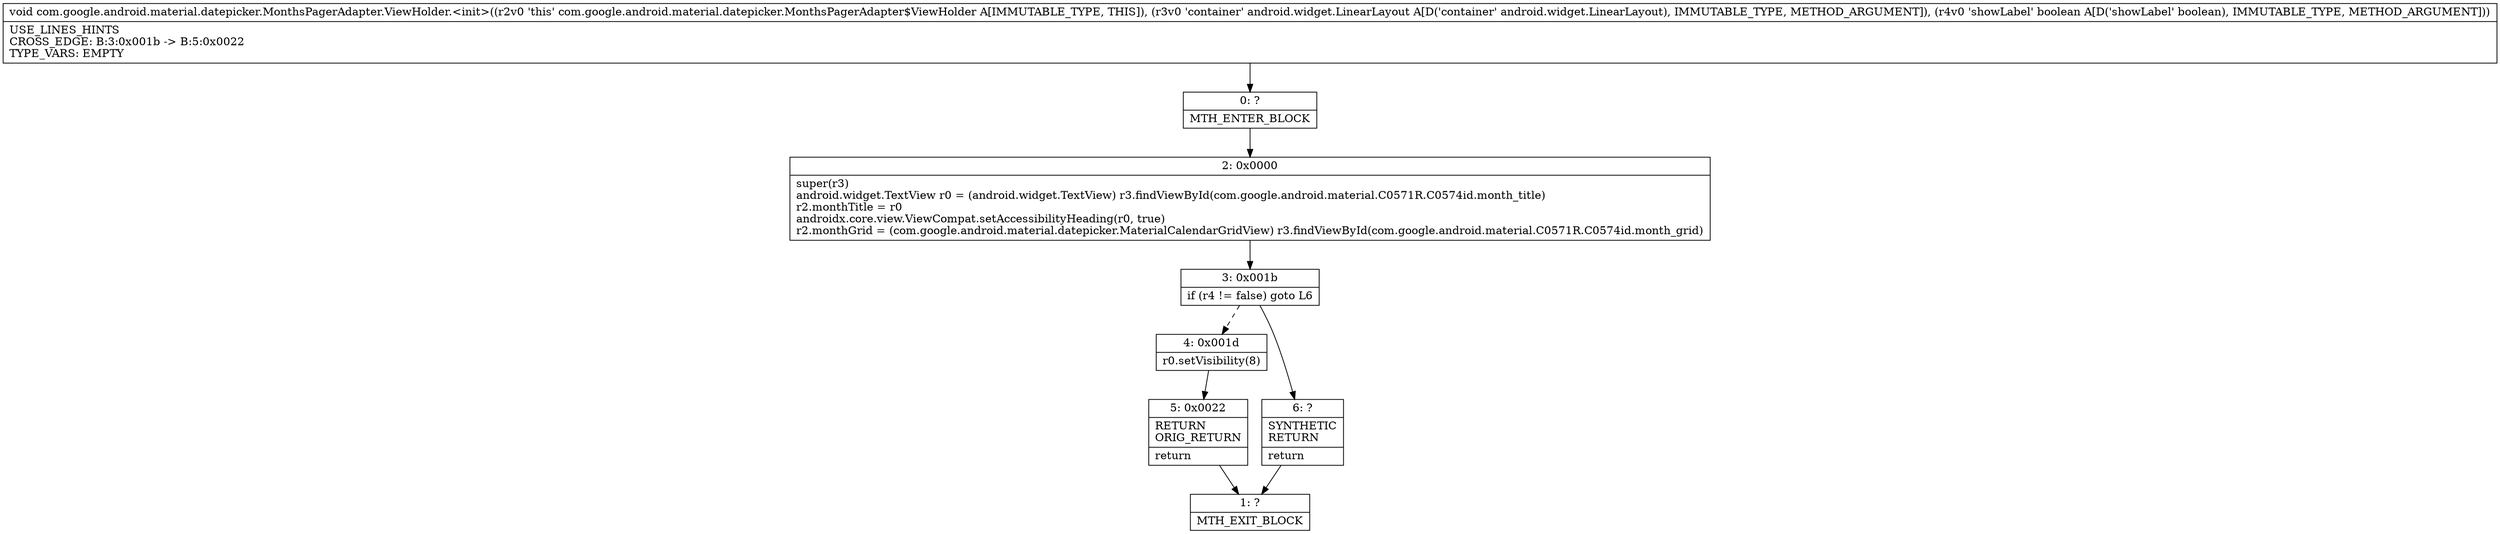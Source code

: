 digraph "CFG forcom.google.android.material.datepicker.MonthsPagerAdapter.ViewHolder.\<init\>(Landroid\/widget\/LinearLayout;Z)V" {
Node_0 [shape=record,label="{0\:\ ?|MTH_ENTER_BLOCK\l}"];
Node_2 [shape=record,label="{2\:\ 0x0000|super(r3)\landroid.widget.TextView r0 = (android.widget.TextView) r3.findViewById(com.google.android.material.C0571R.C0574id.month_title)\lr2.monthTitle = r0\landroidx.core.view.ViewCompat.setAccessibilityHeading(r0, true)\lr2.monthGrid = (com.google.android.material.datepicker.MaterialCalendarGridView) r3.findViewById(com.google.android.material.C0571R.C0574id.month_grid)\l}"];
Node_3 [shape=record,label="{3\:\ 0x001b|if (r4 != false) goto L6\l}"];
Node_4 [shape=record,label="{4\:\ 0x001d|r0.setVisibility(8)\l}"];
Node_5 [shape=record,label="{5\:\ 0x0022|RETURN\lORIG_RETURN\l|return\l}"];
Node_1 [shape=record,label="{1\:\ ?|MTH_EXIT_BLOCK\l}"];
Node_6 [shape=record,label="{6\:\ ?|SYNTHETIC\lRETURN\l|return\l}"];
MethodNode[shape=record,label="{void com.google.android.material.datepicker.MonthsPagerAdapter.ViewHolder.\<init\>((r2v0 'this' com.google.android.material.datepicker.MonthsPagerAdapter$ViewHolder A[IMMUTABLE_TYPE, THIS]), (r3v0 'container' android.widget.LinearLayout A[D('container' android.widget.LinearLayout), IMMUTABLE_TYPE, METHOD_ARGUMENT]), (r4v0 'showLabel' boolean A[D('showLabel' boolean), IMMUTABLE_TYPE, METHOD_ARGUMENT]))  | USE_LINES_HINTS\lCROSS_EDGE: B:3:0x001b \-\> B:5:0x0022\lTYPE_VARS: EMPTY\l}"];
MethodNode -> Node_0;Node_0 -> Node_2;
Node_2 -> Node_3;
Node_3 -> Node_4[style=dashed];
Node_3 -> Node_6;
Node_4 -> Node_5;
Node_5 -> Node_1;
Node_6 -> Node_1;
}

